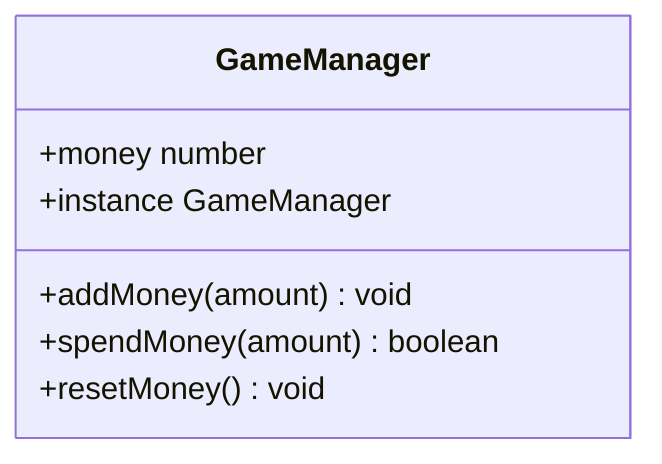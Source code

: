 %%{init: {'classDiagram': {'layoutDirection': 'TB'}}}%%
classDiagram
    class GameManager {
        +money number
        +addMoney(amount) void
        +spendMoney(amount) boolean
        +resetMoney() void
        +instance GameManager
    }